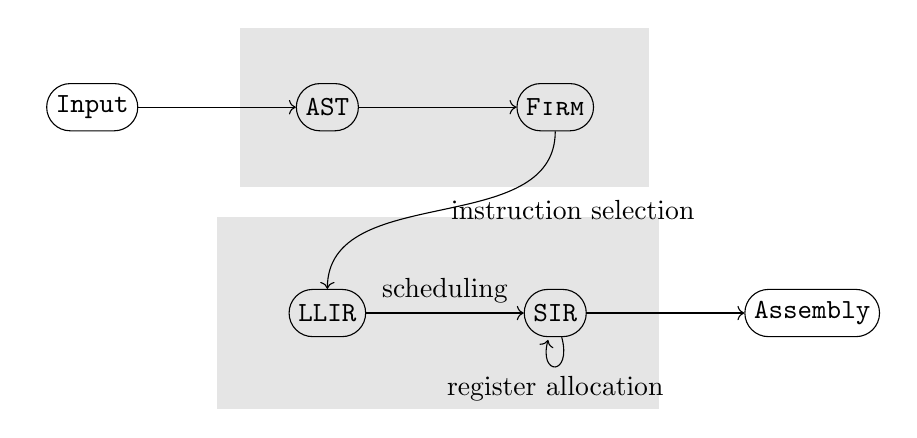 ﻿\providecommand{\scale}{1}
\usetikzlibrary {positioning,arrows.meta,backgrounds,fit,positioning}
\begin{tikzpicture}[->,node distance=20mm,
	terminal/.style={
	% The shape:
	rectangle,minimum size=6mm,rounded corners=3mm,
	% The rest
	draw=black,
	font=\ttfamily},
	el/.style={
		midway,
		above,
	}]

	\node (input) [terminal] {Input};
	\node (ast) [terminal,right=of input] {AST};
	\node (firm) [terminal,right=of ast] {\textsc{Firm}};
	\node (llir) [terminal,below=of ast] {LLIR};
	\node (sir) [terminal,below=of firm] {SIR};
	\node (asm) [terminal,right=of sir] {Assembly};

\draw
	(input)	edge [el] node [] {} (ast)
	(ast)	edge [el] node [] {} (firm)
	(firm)	edge [el,out=-90,in=90] node [right] {instruction selection} (llir)
	(llir)	edge [el] node [] {scheduling} (sir)
	(sir)	edge [el,loop below] node [] {register allocation} (sir)
			edge [el] node [] {} (asm);


\begin{scope}[on background layer]
\node [fill=black!10,inner sep=20,fit=(ast) (firm)] {};
\node [fill=black!10,inner sep=26,fit=(llir) (sir)] {};
\end{scope}

% \draw [->] (input) 
% 		-- (ast) node [el] {}
% 		-- (firm) node [el] {}
% 		-- (llir) [loop,below]
% 		-- (llir) node [el,right] {instruction selection}
% 		-- (sir) node [el] {scheduling}
% 		-- (asm) node [el] {};
\end{tikzpicture}
\def\scale{1}
